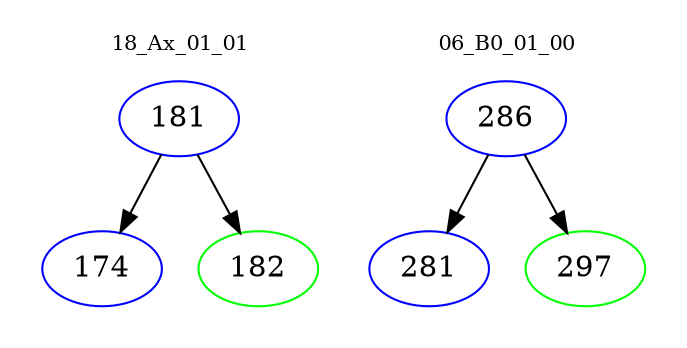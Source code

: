 digraph{
subgraph cluster_0 {
color = white
label = "18_Ax_01_01";
fontsize=10;
T0_181 [label="181", color="blue"]
T0_181 -> T0_174 [color="black"]
T0_174 [label="174", color="blue"]
T0_181 -> T0_182 [color="black"]
T0_182 [label="182", color="green"]
}
subgraph cluster_1 {
color = white
label = "06_B0_01_00";
fontsize=10;
T1_286 [label="286", color="blue"]
T1_286 -> T1_281 [color="black"]
T1_281 [label="281", color="blue"]
T1_286 -> T1_297 [color="black"]
T1_297 [label="297", color="green"]
}
}
